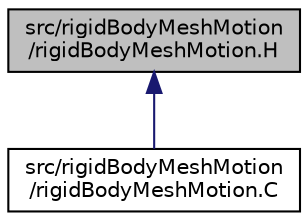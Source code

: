 digraph "src/rigidBodyMeshMotion/rigidBodyMeshMotion.H"
{
  bgcolor="transparent";
  edge [fontname="Helvetica",fontsize="10",labelfontname="Helvetica",labelfontsize="10"];
  node [fontname="Helvetica",fontsize="10",shape=record];
  Node1 [label="src/rigidBodyMeshMotion\l/rigidBodyMeshMotion.H",height=0.2,width=0.4,color="black", fillcolor="grey75", style="filled", fontcolor="black"];
  Node1 -> Node2 [dir="back",color="midnightblue",fontsize="10",style="solid",fontname="Helvetica"];
  Node2 [label="src/rigidBodyMeshMotion\l/rigidBodyMeshMotion.C",height=0.2,width=0.4,color="black",URL="$a09873.html"];
}
